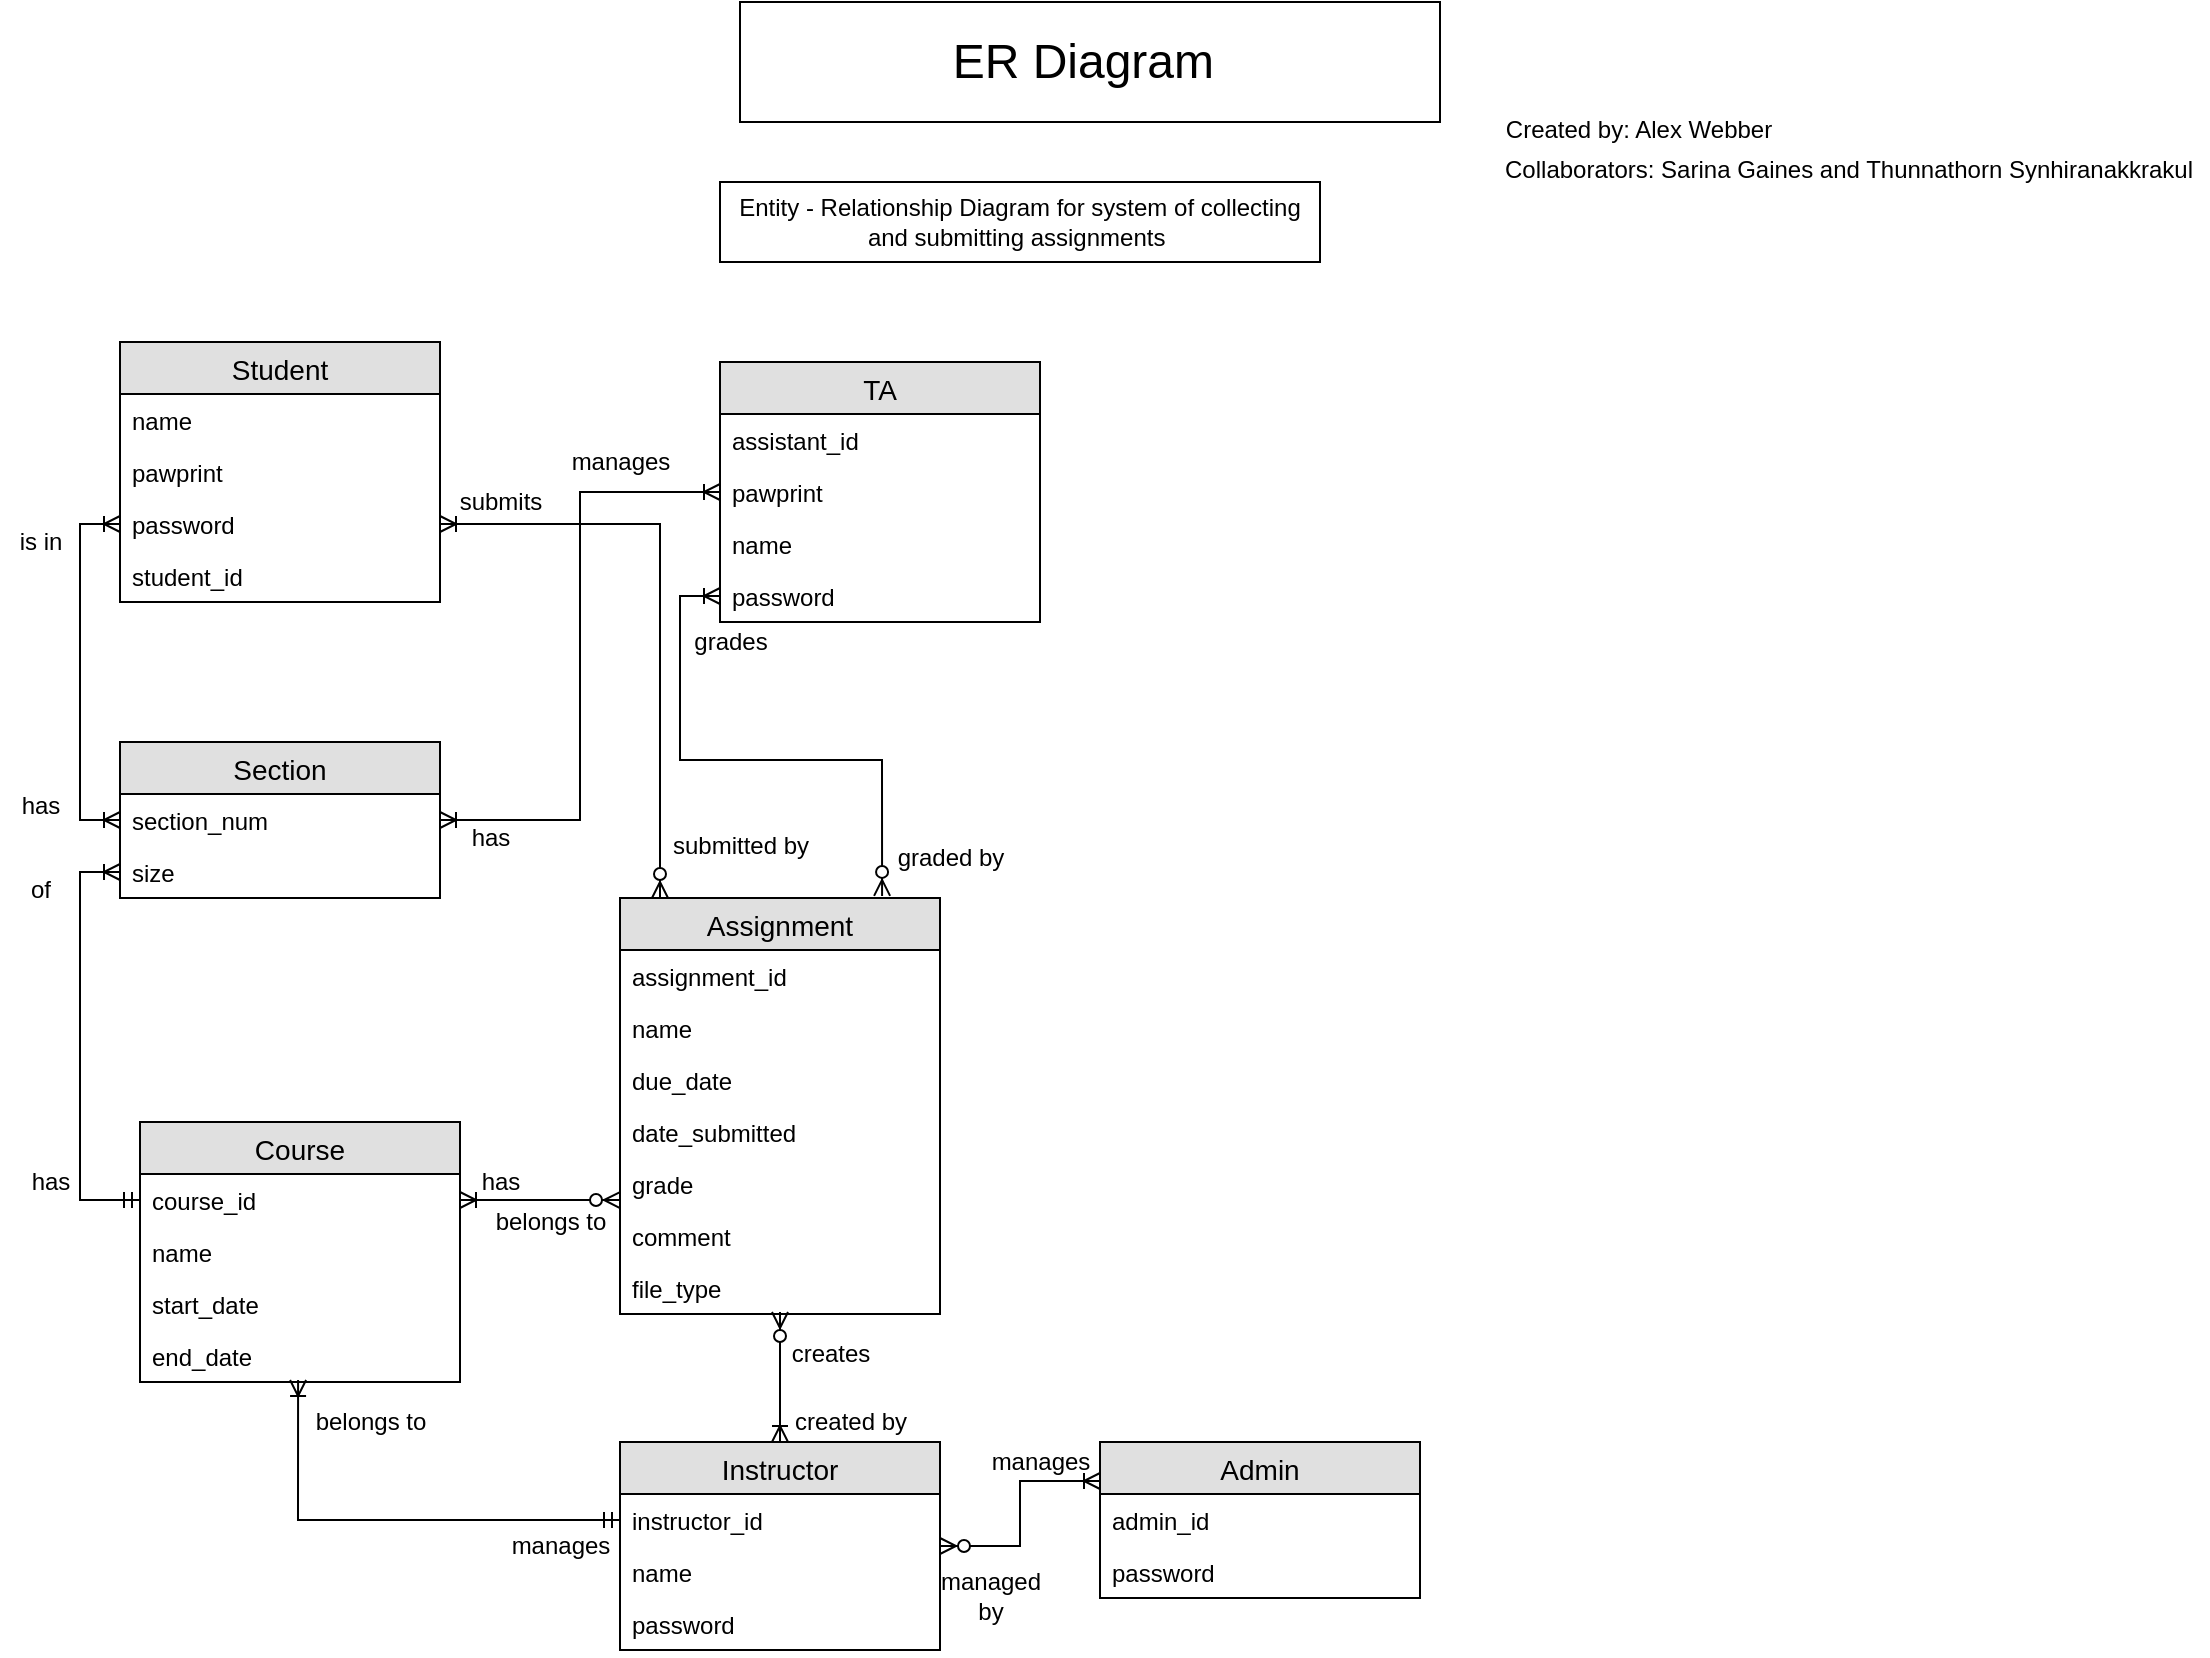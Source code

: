 <mxfile version="12.7.0" type="github">
  <diagram id="C5RBs43oDa-KdzZeNtuy" name="Page-1">
    <mxGraphModel dx="2249" dy="1931" grid="1" gridSize="10" guides="1" tooltips="1" connect="1" arrows="1" fold="1" page="1" pageScale="1" pageWidth="827" pageHeight="1169" math="0" shadow="0">
      <root>
        <mxCell id="WIyWlLk6GJQsqaUBKTNV-0"/>
        <mxCell id="WIyWlLk6GJQsqaUBKTNV-1" parent="WIyWlLk6GJQsqaUBKTNV-0"/>
        <mxCell id="VTgcKONW2tTMZrdR_sOT-6" value="Student" style="swimlane;fontStyle=0;childLayout=stackLayout;horizontal=1;startSize=26;fillColor=#e0e0e0;horizontalStack=0;resizeParent=1;resizeParentMax=0;resizeLast=0;collapsible=1;marginBottom=0;swimlaneFillColor=#ffffff;align=center;fontSize=14;" parent="WIyWlLk6GJQsqaUBKTNV-1" vertex="1">
          <mxGeometry x="-470" y="140" width="160" height="130" as="geometry">
            <mxRectangle x="-230" y="200" width="80" height="26" as="alternateBounds"/>
          </mxGeometry>
        </mxCell>
        <mxCell id="VTgcKONW2tTMZrdR_sOT-7" value="name" style="text;strokeColor=none;fillColor=none;spacingLeft=4;spacingRight=4;overflow=hidden;rotatable=0;points=[[0,0.5],[1,0.5]];portConstraint=eastwest;fontSize=12;" parent="VTgcKONW2tTMZrdR_sOT-6" vertex="1">
          <mxGeometry y="26" width="160" height="26" as="geometry"/>
        </mxCell>
        <mxCell id="VTgcKONW2tTMZrdR_sOT-8" value="pawprint" style="text;strokeColor=none;fillColor=none;spacingLeft=4;spacingRight=4;overflow=hidden;rotatable=0;points=[[0,0.5],[1,0.5]];portConstraint=eastwest;fontSize=12;" parent="VTgcKONW2tTMZrdR_sOT-6" vertex="1">
          <mxGeometry y="52" width="160" height="26" as="geometry"/>
        </mxCell>
        <mxCell id="KIunxE_E-_xM79Ky1OpO-7" value="password" style="text;strokeColor=none;fillColor=none;spacingLeft=4;spacingRight=4;overflow=hidden;rotatable=0;points=[[0,0.5],[1,0.5]];portConstraint=eastwest;fontSize=12;" vertex="1" parent="VTgcKONW2tTMZrdR_sOT-6">
          <mxGeometry y="78" width="160" height="26" as="geometry"/>
        </mxCell>
        <mxCell id="VTgcKONW2tTMZrdR_sOT-9" value="student_id" style="text;strokeColor=none;fillColor=none;spacingLeft=4;spacingRight=4;overflow=hidden;rotatable=0;points=[[0,0.5],[1,0.5]];portConstraint=eastwest;fontSize=12;" parent="VTgcKONW2tTMZrdR_sOT-6" vertex="1">
          <mxGeometry y="104" width="160" height="26" as="geometry"/>
        </mxCell>
        <mxCell id="VTgcKONW2tTMZrdR_sOT-10" value="TA" style="swimlane;fontStyle=0;childLayout=stackLayout;horizontal=1;startSize=26;fillColor=#e0e0e0;horizontalStack=0;resizeParent=1;resizeParentMax=0;resizeLast=0;collapsible=1;marginBottom=0;swimlaneFillColor=#ffffff;align=center;fontSize=14;" parent="WIyWlLk6GJQsqaUBKTNV-1" vertex="1">
          <mxGeometry x="-170" y="150" width="160" height="130" as="geometry"/>
        </mxCell>
        <mxCell id="VTgcKONW2tTMZrdR_sOT-11" value="assistant_id" style="text;strokeColor=none;fillColor=none;spacingLeft=4;spacingRight=4;overflow=hidden;rotatable=0;points=[[0,0.5],[1,0.5]];portConstraint=eastwest;fontSize=12;" parent="VTgcKONW2tTMZrdR_sOT-10" vertex="1">
          <mxGeometry y="26" width="160" height="26" as="geometry"/>
        </mxCell>
        <mxCell id="KIunxE_E-_xM79Ky1OpO-12" value="pawprint" style="text;strokeColor=none;fillColor=none;spacingLeft=4;spacingRight=4;overflow=hidden;rotatable=0;points=[[0,0.5],[1,0.5]];portConstraint=eastwest;fontSize=12;" vertex="1" parent="VTgcKONW2tTMZrdR_sOT-10">
          <mxGeometry y="52" width="160" height="26" as="geometry"/>
        </mxCell>
        <mxCell id="VTgcKONW2tTMZrdR_sOT-12" value="name" style="text;strokeColor=none;fillColor=none;spacingLeft=4;spacingRight=4;overflow=hidden;rotatable=0;points=[[0,0.5],[1,0.5]];portConstraint=eastwest;fontSize=12;" parent="VTgcKONW2tTMZrdR_sOT-10" vertex="1">
          <mxGeometry y="78" width="160" height="26" as="geometry"/>
        </mxCell>
        <mxCell id="VTgcKONW2tTMZrdR_sOT-13" value="password" style="text;strokeColor=none;fillColor=none;spacingLeft=4;spacingRight=4;overflow=hidden;rotatable=0;points=[[0,0.5],[1,0.5]];portConstraint=eastwest;fontSize=12;" parent="VTgcKONW2tTMZrdR_sOT-10" vertex="1">
          <mxGeometry y="104" width="160" height="26" as="geometry"/>
        </mxCell>
        <mxCell id="VTgcKONW2tTMZrdR_sOT-14" value="Course" style="swimlane;fontStyle=0;childLayout=stackLayout;horizontal=1;startSize=26;fillColor=#e0e0e0;horizontalStack=0;resizeParent=1;resizeParentMax=0;resizeLast=0;collapsible=1;marginBottom=0;swimlaneFillColor=#ffffff;align=center;fontSize=14;" parent="WIyWlLk6GJQsqaUBKTNV-1" vertex="1">
          <mxGeometry x="-460" y="530" width="160" height="130" as="geometry"/>
        </mxCell>
        <mxCell id="VTgcKONW2tTMZrdR_sOT-15" value="course_id" style="text;strokeColor=none;fillColor=none;spacingLeft=4;spacingRight=4;overflow=hidden;rotatable=0;points=[[0,0.5],[1,0.5]];portConstraint=eastwest;fontSize=12;" parent="VTgcKONW2tTMZrdR_sOT-14" vertex="1">
          <mxGeometry y="26" width="160" height="26" as="geometry"/>
        </mxCell>
        <mxCell id="VTgcKONW2tTMZrdR_sOT-16" value="name" style="text;strokeColor=none;fillColor=none;spacingLeft=4;spacingRight=4;overflow=hidden;rotatable=0;points=[[0,0.5],[1,0.5]];portConstraint=eastwest;fontSize=12;" parent="VTgcKONW2tTMZrdR_sOT-14" vertex="1">
          <mxGeometry y="52" width="160" height="26" as="geometry"/>
        </mxCell>
        <mxCell id="VTgcKONW2tTMZrdR_sOT-17" value="start_date" style="text;strokeColor=none;fillColor=none;spacingLeft=4;spacingRight=4;overflow=hidden;rotatable=0;points=[[0,0.5],[1,0.5]];portConstraint=eastwest;fontSize=12;" parent="VTgcKONW2tTMZrdR_sOT-14" vertex="1">
          <mxGeometry y="78" width="160" height="26" as="geometry"/>
        </mxCell>
        <mxCell id="KIunxE_E-_xM79Ky1OpO-17" value="end_date" style="text;strokeColor=none;fillColor=none;spacingLeft=4;spacingRight=4;overflow=hidden;rotatable=0;points=[[0,0.5],[1,0.5]];portConstraint=eastwest;fontSize=12;" vertex="1" parent="VTgcKONW2tTMZrdR_sOT-14">
          <mxGeometry y="104" width="160" height="26" as="geometry"/>
        </mxCell>
        <mxCell id="VTgcKONW2tTMZrdR_sOT-18" value="Assignment" style="swimlane;fontStyle=0;childLayout=stackLayout;horizontal=1;startSize=26;fillColor=#e0e0e0;horizontalStack=0;resizeParent=1;resizeParentMax=0;resizeLast=0;collapsible=1;marginBottom=0;swimlaneFillColor=#ffffff;align=center;fontSize=14;" parent="WIyWlLk6GJQsqaUBKTNV-1" vertex="1">
          <mxGeometry x="-220" y="418" width="160" height="208" as="geometry"/>
        </mxCell>
        <mxCell id="VTgcKONW2tTMZrdR_sOT-19" value="assignment_id" style="text;strokeColor=none;fillColor=none;spacingLeft=4;spacingRight=4;overflow=hidden;rotatable=0;points=[[0,0.5],[1,0.5]];portConstraint=eastwest;fontSize=12;" parent="VTgcKONW2tTMZrdR_sOT-18" vertex="1">
          <mxGeometry y="26" width="160" height="26" as="geometry"/>
        </mxCell>
        <mxCell id="VTgcKONW2tTMZrdR_sOT-20" value="name" style="text;strokeColor=none;fillColor=none;spacingLeft=4;spacingRight=4;overflow=hidden;rotatable=0;points=[[0,0.5],[1,0.5]];portConstraint=eastwest;fontSize=12;" parent="VTgcKONW2tTMZrdR_sOT-18" vertex="1">
          <mxGeometry y="52" width="160" height="26" as="geometry"/>
        </mxCell>
        <mxCell id="KIunxE_E-_xM79Ky1OpO-8" value="due_date" style="text;strokeColor=none;fillColor=none;spacingLeft=4;spacingRight=4;overflow=hidden;rotatable=0;points=[[0,0.5],[1,0.5]];portConstraint=eastwest;fontSize=12;" vertex="1" parent="VTgcKONW2tTMZrdR_sOT-18">
          <mxGeometry y="78" width="160" height="26" as="geometry"/>
        </mxCell>
        <mxCell id="KIunxE_E-_xM79Ky1OpO-9" value="date_submitted" style="text;strokeColor=none;fillColor=none;spacingLeft=4;spacingRight=4;overflow=hidden;rotatable=0;points=[[0,0.5],[1,0.5]];portConstraint=eastwest;fontSize=12;" vertex="1" parent="VTgcKONW2tTMZrdR_sOT-18">
          <mxGeometry y="104" width="160" height="26" as="geometry"/>
        </mxCell>
        <mxCell id="KIunxE_E-_xM79Ky1OpO-10" value="grade" style="text;strokeColor=none;fillColor=none;spacingLeft=4;spacingRight=4;overflow=hidden;rotatable=0;points=[[0,0.5],[1,0.5]];portConstraint=eastwest;fontSize=12;" vertex="1" parent="VTgcKONW2tTMZrdR_sOT-18">
          <mxGeometry y="130" width="160" height="26" as="geometry"/>
        </mxCell>
        <mxCell id="KIunxE_E-_xM79Ky1OpO-11" value="comment" style="text;strokeColor=none;fillColor=none;spacingLeft=4;spacingRight=4;overflow=hidden;rotatable=0;points=[[0,0.5],[1,0.5]];portConstraint=eastwest;fontSize=12;" vertex="1" parent="VTgcKONW2tTMZrdR_sOT-18">
          <mxGeometry y="156" width="160" height="26" as="geometry"/>
        </mxCell>
        <mxCell id="VTgcKONW2tTMZrdR_sOT-21" value="file_type" style="text;strokeColor=none;fillColor=none;spacingLeft=4;spacingRight=4;overflow=hidden;rotatable=0;points=[[0,0.5],[1,0.5]];portConstraint=eastwest;fontSize=12;" parent="VTgcKONW2tTMZrdR_sOT-18" vertex="1">
          <mxGeometry y="182" width="160" height="26" as="geometry"/>
        </mxCell>
        <mxCell id="VTgcKONW2tTMZrdR_sOT-22" value="Section" style="swimlane;fontStyle=0;childLayout=stackLayout;horizontal=1;startSize=26;fillColor=#e0e0e0;horizontalStack=0;resizeParent=1;resizeParentMax=0;resizeLast=0;collapsible=1;marginBottom=0;swimlaneFillColor=#ffffff;align=center;fontSize=14;" parent="WIyWlLk6GJQsqaUBKTNV-1" vertex="1">
          <mxGeometry x="-470" y="340" width="160" height="78" as="geometry"/>
        </mxCell>
        <mxCell id="VTgcKONW2tTMZrdR_sOT-23" value="section_num" style="text;strokeColor=none;fillColor=none;spacingLeft=4;spacingRight=4;overflow=hidden;rotatable=0;points=[[0,0.5],[1,0.5]];portConstraint=eastwest;fontSize=12;" parent="VTgcKONW2tTMZrdR_sOT-22" vertex="1">
          <mxGeometry y="26" width="160" height="26" as="geometry"/>
        </mxCell>
        <mxCell id="VTgcKONW2tTMZrdR_sOT-24" value="size" style="text;strokeColor=none;fillColor=none;spacingLeft=4;spacingRight=4;overflow=hidden;rotatable=0;points=[[0,0.5],[1,0.5]];portConstraint=eastwest;fontSize=12;" parent="VTgcKONW2tTMZrdR_sOT-22" vertex="1">
          <mxGeometry y="52" width="160" height="26" as="geometry"/>
        </mxCell>
        <mxCell id="KIunxE_E-_xM79Ky1OpO-44" style="edgeStyle=orthogonalEdgeStyle;rounded=0;orthogonalLoop=1;jettySize=auto;html=1;exitX=0.5;exitY=0;exitDx=0;exitDy=0;entryX=0.5;entryY=0.962;entryDx=0;entryDy=0;entryPerimeter=0;startArrow=ERoneToMany;startFill=0;endArrow=ERzeroToMany;endFill=1;" edge="1" parent="WIyWlLk6GJQsqaUBKTNV-1" source="VTgcKONW2tTMZrdR_sOT-26" target="VTgcKONW2tTMZrdR_sOT-21">
          <mxGeometry relative="1" as="geometry"/>
        </mxCell>
        <mxCell id="VTgcKONW2tTMZrdR_sOT-26" value="Instructor" style="swimlane;fontStyle=0;childLayout=stackLayout;horizontal=1;startSize=26;fillColor=#e0e0e0;horizontalStack=0;resizeParent=1;resizeParentMax=0;resizeLast=0;collapsible=1;marginBottom=0;swimlaneFillColor=#ffffff;align=center;fontSize=14;" parent="WIyWlLk6GJQsqaUBKTNV-1" vertex="1">
          <mxGeometry x="-220" y="690" width="160" height="104" as="geometry"/>
        </mxCell>
        <mxCell id="VTgcKONW2tTMZrdR_sOT-27" value="instructor_id" style="text;strokeColor=none;fillColor=none;spacingLeft=4;spacingRight=4;overflow=hidden;rotatable=0;points=[[0,0.5],[1,0.5]];portConstraint=eastwest;fontSize=12;" parent="VTgcKONW2tTMZrdR_sOT-26" vertex="1">
          <mxGeometry y="26" width="160" height="26" as="geometry"/>
        </mxCell>
        <mxCell id="VTgcKONW2tTMZrdR_sOT-28" value="name" style="text;strokeColor=none;fillColor=none;spacingLeft=4;spacingRight=4;overflow=hidden;rotatable=0;points=[[0,0.5],[1,0.5]];portConstraint=eastwest;fontSize=12;" parent="VTgcKONW2tTMZrdR_sOT-26" vertex="1">
          <mxGeometry y="52" width="160" height="26" as="geometry"/>
        </mxCell>
        <mxCell id="VTgcKONW2tTMZrdR_sOT-29" value="password" style="text;strokeColor=none;fillColor=none;spacingLeft=4;spacingRight=4;overflow=hidden;rotatable=0;points=[[0,0.5],[1,0.5]];portConstraint=eastwest;fontSize=12;" parent="VTgcKONW2tTMZrdR_sOT-26" vertex="1">
          <mxGeometry y="78" width="160" height="26" as="geometry"/>
        </mxCell>
        <mxCell id="VTgcKONW2tTMZrdR_sOT-30" value="&lt;font style=&quot;font-size: 24px&quot;&gt;ER Diagram&amp;nbsp;&lt;/font&gt;" style="rounded=0;whiteSpace=wrap;html=1;" parent="WIyWlLk6GJQsqaUBKTNV-1" vertex="1">
          <mxGeometry x="-160" y="-30" width="350" height="60" as="geometry"/>
        </mxCell>
        <mxCell id="VTgcKONW2tTMZrdR_sOT-31" value="Entity - Relationship Diagram for system of collecting and submitting assignments&amp;nbsp;" style="whiteSpace=wrap;html=1;align=center;" parent="WIyWlLk6GJQsqaUBKTNV-1" vertex="1">
          <mxGeometry x="-170" y="60" width="300" height="40" as="geometry"/>
        </mxCell>
        <mxCell id="KIunxE_E-_xM79Ky1OpO-47" style="edgeStyle=orthogonalEdgeStyle;rounded=0;orthogonalLoop=1;jettySize=auto;html=1;exitX=0;exitY=0.25;exitDx=0;exitDy=0;startArrow=ERoneToMany;startFill=0;endArrow=ERzeroToMany;endFill=1;" edge="1" parent="WIyWlLk6GJQsqaUBKTNV-1" source="KIunxE_E-_xM79Ky1OpO-13" target="VTgcKONW2tTMZrdR_sOT-26">
          <mxGeometry relative="1" as="geometry"/>
        </mxCell>
        <mxCell id="KIunxE_E-_xM79Ky1OpO-13" value="Admin" style="swimlane;fontStyle=0;childLayout=stackLayout;horizontal=1;startSize=26;fillColor=#e0e0e0;horizontalStack=0;resizeParent=1;resizeParentMax=0;resizeLast=0;collapsible=1;marginBottom=0;swimlaneFillColor=#ffffff;align=center;fontSize=14;" vertex="1" parent="WIyWlLk6GJQsqaUBKTNV-1">
          <mxGeometry x="20" y="690" width="160" height="78" as="geometry"/>
        </mxCell>
        <mxCell id="KIunxE_E-_xM79Ky1OpO-14" value="admin_id" style="text;strokeColor=none;fillColor=none;spacingLeft=4;spacingRight=4;overflow=hidden;rotatable=0;points=[[0,0.5],[1,0.5]];portConstraint=eastwest;fontSize=12;" vertex="1" parent="KIunxE_E-_xM79Ky1OpO-13">
          <mxGeometry y="26" width="160" height="26" as="geometry"/>
        </mxCell>
        <mxCell id="KIunxE_E-_xM79Ky1OpO-15" value="password" style="text;strokeColor=none;fillColor=none;spacingLeft=4;spacingRight=4;overflow=hidden;rotatable=0;points=[[0,0.5],[1,0.5]];portConstraint=eastwest;fontSize=12;" vertex="1" parent="KIunxE_E-_xM79Ky1OpO-13">
          <mxGeometry y="52" width="160" height="26" as="geometry"/>
        </mxCell>
        <mxCell id="KIunxE_E-_xM79Ky1OpO-20" style="edgeStyle=orthogonalEdgeStyle;rounded=0;orthogonalLoop=1;jettySize=auto;html=1;exitX=0;exitY=0.5;exitDx=0;exitDy=0;entryX=0;entryY=0.5;entryDx=0;entryDy=0;endArrow=ERoneToMany;endFill=0;startArrow=ERoneToMany;startFill=0;" edge="1" parent="WIyWlLk6GJQsqaUBKTNV-1" source="KIunxE_E-_xM79Ky1OpO-7" target="VTgcKONW2tTMZrdR_sOT-23">
          <mxGeometry relative="1" as="geometry"/>
        </mxCell>
        <mxCell id="KIunxE_E-_xM79Ky1OpO-21" value="is in" style="text;html=1;align=center;verticalAlign=middle;resizable=0;points=[];autosize=1;" vertex="1" parent="WIyWlLk6GJQsqaUBKTNV-1">
          <mxGeometry x="-530" y="230" width="40" height="20" as="geometry"/>
        </mxCell>
        <mxCell id="KIunxE_E-_xM79Ky1OpO-22" value="has" style="text;html=1;align=center;verticalAlign=middle;resizable=0;points=[];autosize=1;" vertex="1" parent="WIyWlLk6GJQsqaUBKTNV-1">
          <mxGeometry x="-525" y="362" width="30" height="20" as="geometry"/>
        </mxCell>
        <mxCell id="KIunxE_E-_xM79Ky1OpO-23" style="edgeStyle=orthogonalEdgeStyle;rounded=0;orthogonalLoop=1;jettySize=auto;html=1;exitX=0;exitY=0.5;exitDx=0;exitDy=0;startArrow=ERoneToMany;startFill=0;endArrow=ERmandOne;endFill=0;" edge="1" parent="WIyWlLk6GJQsqaUBKTNV-1" source="VTgcKONW2tTMZrdR_sOT-24" target="VTgcKONW2tTMZrdR_sOT-15">
          <mxGeometry relative="1" as="geometry"/>
        </mxCell>
        <mxCell id="KIunxE_E-_xM79Ky1OpO-24" value="has" style="text;html=1;align=center;verticalAlign=middle;resizable=0;points=[];autosize=1;" vertex="1" parent="WIyWlLk6GJQsqaUBKTNV-1">
          <mxGeometry x="-520" y="550" width="30" height="20" as="geometry"/>
        </mxCell>
        <mxCell id="KIunxE_E-_xM79Ky1OpO-25" value="of" style="text;html=1;align=center;verticalAlign=middle;resizable=0;points=[];autosize=1;" vertex="1" parent="WIyWlLk6GJQsqaUBKTNV-1">
          <mxGeometry x="-525" y="404" width="30" height="20" as="geometry"/>
        </mxCell>
        <mxCell id="KIunxE_E-_xM79Ky1OpO-26" style="edgeStyle=orthogonalEdgeStyle;rounded=0;orthogonalLoop=1;jettySize=auto;html=1;exitX=0;exitY=0.5;exitDx=0;exitDy=0;entryX=1;entryY=0.5;entryDx=0;entryDy=0;startArrow=ERoneToMany;startFill=0;endArrow=ERoneToMany;endFill=0;" edge="1" parent="WIyWlLk6GJQsqaUBKTNV-1" source="KIunxE_E-_xM79Ky1OpO-12" target="VTgcKONW2tTMZrdR_sOT-23">
          <mxGeometry relative="1" as="geometry"/>
        </mxCell>
        <mxCell id="KIunxE_E-_xM79Ky1OpO-27" value="manages" style="text;html=1;align=center;verticalAlign=middle;resizable=0;points=[];autosize=1;" vertex="1" parent="WIyWlLk6GJQsqaUBKTNV-1">
          <mxGeometry x="-250" y="190" width="60" height="20" as="geometry"/>
        </mxCell>
        <mxCell id="KIunxE_E-_xM79Ky1OpO-28" value="has" style="text;html=1;align=center;verticalAlign=middle;resizable=0;points=[];autosize=1;" vertex="1" parent="WIyWlLk6GJQsqaUBKTNV-1">
          <mxGeometry x="-300" y="378" width="30" height="20" as="geometry"/>
        </mxCell>
        <mxCell id="KIunxE_E-_xM79Ky1OpO-30" style="edgeStyle=orthogonalEdgeStyle;rounded=0;orthogonalLoop=1;jettySize=auto;html=1;exitX=1;exitY=0.5;exitDx=0;exitDy=0;entryX=0.125;entryY=0;entryDx=0;entryDy=0;entryPerimeter=0;startArrow=ERoneToMany;startFill=0;endArrow=ERzeroToMany;endFill=1;" edge="1" parent="WIyWlLk6GJQsqaUBKTNV-1" source="KIunxE_E-_xM79Ky1OpO-7" target="VTgcKONW2tTMZrdR_sOT-18">
          <mxGeometry relative="1" as="geometry"/>
        </mxCell>
        <mxCell id="KIunxE_E-_xM79Ky1OpO-31" value="submits" style="text;html=1;align=center;verticalAlign=middle;resizable=0;points=[];autosize=1;" vertex="1" parent="WIyWlLk6GJQsqaUBKTNV-1">
          <mxGeometry x="-310" y="210" width="60" height="20" as="geometry"/>
        </mxCell>
        <mxCell id="KIunxE_E-_xM79Ky1OpO-32" value="submitted by" style="text;html=1;align=center;verticalAlign=middle;resizable=0;points=[];autosize=1;" vertex="1" parent="WIyWlLk6GJQsqaUBKTNV-1">
          <mxGeometry x="-200" y="382" width="80" height="20" as="geometry"/>
        </mxCell>
        <mxCell id="KIunxE_E-_xM79Ky1OpO-33" style="edgeStyle=orthogonalEdgeStyle;rounded=0;orthogonalLoop=1;jettySize=auto;html=1;exitX=1;exitY=0.5;exitDx=0;exitDy=0;entryX=0;entryY=0.808;entryDx=0;entryDy=0;entryPerimeter=0;startArrow=ERoneToMany;startFill=0;endArrow=ERzeroToMany;endFill=1;" edge="1" parent="WIyWlLk6GJQsqaUBKTNV-1" source="VTgcKONW2tTMZrdR_sOT-15" target="KIunxE_E-_xM79Ky1OpO-10">
          <mxGeometry relative="1" as="geometry"/>
        </mxCell>
        <mxCell id="KIunxE_E-_xM79Ky1OpO-34" value="has" style="text;html=1;align=center;verticalAlign=middle;resizable=0;points=[];autosize=1;" vertex="1" parent="WIyWlLk6GJQsqaUBKTNV-1">
          <mxGeometry x="-295" y="550" width="30" height="20" as="geometry"/>
        </mxCell>
        <mxCell id="KIunxE_E-_xM79Ky1OpO-35" value="belongs to" style="text;html=1;align=center;verticalAlign=middle;resizable=0;points=[];autosize=1;" vertex="1" parent="WIyWlLk6GJQsqaUBKTNV-1">
          <mxGeometry x="-290" y="570" width="70" height="20" as="geometry"/>
        </mxCell>
        <mxCell id="KIunxE_E-_xM79Ky1OpO-38" style="edgeStyle=orthogonalEdgeStyle;rounded=0;orthogonalLoop=1;jettySize=auto;html=1;exitX=0;exitY=0.5;exitDx=0;exitDy=0;entryX=0.494;entryY=0.962;entryDx=0;entryDy=0;entryPerimeter=0;startArrow=ERmandOne;startFill=0;endArrow=ERoneToMany;endFill=0;" edge="1" parent="WIyWlLk6GJQsqaUBKTNV-1" source="VTgcKONW2tTMZrdR_sOT-27" target="KIunxE_E-_xM79Ky1OpO-17">
          <mxGeometry relative="1" as="geometry"/>
        </mxCell>
        <mxCell id="KIunxE_E-_xM79Ky1OpO-39" value="manages" style="text;html=1;align=center;verticalAlign=middle;resizable=0;points=[];autosize=1;" vertex="1" parent="WIyWlLk6GJQsqaUBKTNV-1">
          <mxGeometry x="-280" y="732" width="60" height="20" as="geometry"/>
        </mxCell>
        <mxCell id="KIunxE_E-_xM79Ky1OpO-40" value="belongs to" style="text;html=1;align=center;verticalAlign=middle;resizable=0;points=[];autosize=1;" vertex="1" parent="WIyWlLk6GJQsqaUBKTNV-1">
          <mxGeometry x="-380" y="670" width="70" height="20" as="geometry"/>
        </mxCell>
        <mxCell id="KIunxE_E-_xM79Ky1OpO-41" style="edgeStyle=orthogonalEdgeStyle;rounded=0;orthogonalLoop=1;jettySize=auto;html=1;exitX=0;exitY=0.5;exitDx=0;exitDy=0;entryX=0.819;entryY=-0.005;entryDx=0;entryDy=0;entryPerimeter=0;startArrow=ERoneToMany;startFill=0;endArrow=ERzeroToMany;endFill=1;" edge="1" parent="WIyWlLk6GJQsqaUBKTNV-1" source="VTgcKONW2tTMZrdR_sOT-13" target="VTgcKONW2tTMZrdR_sOT-18">
          <mxGeometry relative="1" as="geometry"/>
        </mxCell>
        <mxCell id="KIunxE_E-_xM79Ky1OpO-42" value="grades" style="text;html=1;align=center;verticalAlign=middle;resizable=0;points=[];autosize=1;" vertex="1" parent="WIyWlLk6GJQsqaUBKTNV-1">
          <mxGeometry x="-190" y="280" width="50" height="20" as="geometry"/>
        </mxCell>
        <mxCell id="KIunxE_E-_xM79Ky1OpO-43" value="graded by" style="text;html=1;align=center;verticalAlign=middle;resizable=0;points=[];autosize=1;" vertex="1" parent="WIyWlLk6GJQsqaUBKTNV-1">
          <mxGeometry x="-90" y="388" width="70" height="20" as="geometry"/>
        </mxCell>
        <mxCell id="KIunxE_E-_xM79Ky1OpO-45" value="creates" style="text;html=1;align=center;verticalAlign=middle;resizable=0;points=[];autosize=1;" vertex="1" parent="WIyWlLk6GJQsqaUBKTNV-1">
          <mxGeometry x="-140" y="636" width="50" height="20" as="geometry"/>
        </mxCell>
        <mxCell id="KIunxE_E-_xM79Ky1OpO-46" value="created by" style="text;html=1;align=center;verticalAlign=middle;resizable=0;points=[];autosize=1;" vertex="1" parent="WIyWlLk6GJQsqaUBKTNV-1">
          <mxGeometry x="-140" y="670" width="70" height="20" as="geometry"/>
        </mxCell>
        <mxCell id="KIunxE_E-_xM79Ky1OpO-48" value="manages" style="text;html=1;align=center;verticalAlign=middle;resizable=0;points=[];autosize=1;" vertex="1" parent="WIyWlLk6GJQsqaUBKTNV-1">
          <mxGeometry x="-40" y="690" width="60" height="20" as="geometry"/>
        </mxCell>
        <mxCell id="KIunxE_E-_xM79Ky1OpO-49" value="managed&lt;br&gt;by" style="text;html=1;align=center;verticalAlign=middle;resizable=0;points=[];autosize=1;" vertex="1" parent="WIyWlLk6GJQsqaUBKTNV-1">
          <mxGeometry x="-70" y="752" width="70" height="30" as="geometry"/>
        </mxCell>
        <mxCell id="KIunxE_E-_xM79Ky1OpO-50" value="Created by: Alex Webber" style="text;html=1;align=center;verticalAlign=middle;resizable=0;points=[];autosize=1;" vertex="1" parent="WIyWlLk6GJQsqaUBKTNV-1">
          <mxGeometry x="214" y="24" width="150" height="20" as="geometry"/>
        </mxCell>
        <mxCell id="KIunxE_E-_xM79Ky1OpO-51" value="Collaborators: Sarina Gaines and Thunnathorn&amp;nbsp;Synhiranakkrakul" style="text;html=1;align=center;verticalAlign=middle;resizable=0;points=[];autosize=1;" vertex="1" parent="WIyWlLk6GJQsqaUBKTNV-1">
          <mxGeometry x="214" y="44" width="360" height="20" as="geometry"/>
        </mxCell>
      </root>
    </mxGraphModel>
  </diagram>
</mxfile>
